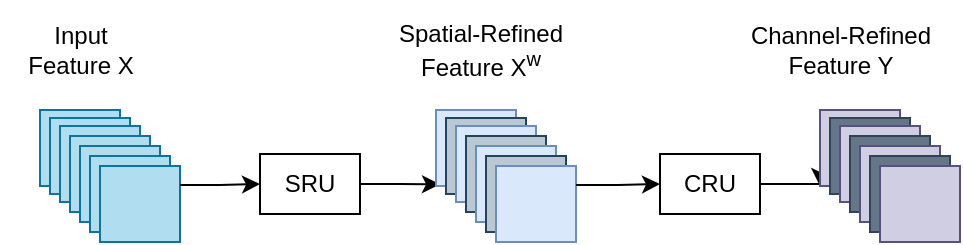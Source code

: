 <mxfile version="22.0.4" type="github">
  <diagram name="第 1 页" id="dPEF6ZXibk5AAm-VxSXz">
    <mxGraphModel dx="1145" dy="646" grid="1" gridSize="10" guides="1" tooltips="1" connect="1" arrows="1" fold="1" page="1" pageScale="1" pageWidth="827" pageHeight="1169" math="0" shadow="0">
      <root>
        <mxCell id="0" />
        <mxCell id="1" parent="0" />
        <mxCell id="jbyKAua8zMZjnr2aoyAC-93" style="edgeStyle=orthogonalEdgeStyle;rounded=0;orthogonalLoop=1;jettySize=auto;html=1;exitX=1;exitY=0.5;exitDx=0;exitDy=0;" edge="1" parent="1" source="jbyKAua8zMZjnr2aoyAC-1">
          <mxGeometry relative="1" as="geometry">
            <mxPoint x="310" y="447.143" as="targetPoint" />
          </mxGeometry>
        </mxCell>
        <mxCell id="jbyKAua8zMZjnr2aoyAC-1" value="SRU" style="rounded=0;whiteSpace=wrap;html=1;" vertex="1" parent="1">
          <mxGeometry x="220" y="432" width="50" height="30" as="geometry" />
        </mxCell>
        <mxCell id="jbyKAua8zMZjnr2aoyAC-85" style="edgeStyle=orthogonalEdgeStyle;rounded=0;orthogonalLoop=1;jettySize=auto;html=1;exitX=1;exitY=0.5;exitDx=0;exitDy=0;entryX=0;entryY=1;entryDx=0;entryDy=0;" edge="1" parent="1" source="jbyKAua8zMZjnr2aoyAC-2" target="jbyKAua8zMZjnr2aoyAC-68">
          <mxGeometry relative="1" as="geometry" />
        </mxCell>
        <mxCell id="jbyKAua8zMZjnr2aoyAC-2" value="CRU" style="rounded=0;whiteSpace=wrap;html=1;rotation=0;" vertex="1" parent="1">
          <mxGeometry x="420" y="432" width="50" height="30" as="geometry" />
        </mxCell>
        <mxCell id="jbyKAua8zMZjnr2aoyAC-53" value="" style="group;rotation=0;" vertex="1" connectable="0" parent="1">
          <mxGeometry x="308" y="410" width="70" height="66" as="geometry" />
        </mxCell>
        <mxCell id="jbyKAua8zMZjnr2aoyAC-46" value="" style="rounded=0;whiteSpace=wrap;html=1;fillColor=#dae8fc;strokeColor=#6c8ebf;" vertex="1" parent="jbyKAua8zMZjnr2aoyAC-53">
          <mxGeometry width="40" height="38" as="geometry" />
        </mxCell>
        <mxCell id="jbyKAua8zMZjnr2aoyAC-47" value="" style="rounded=0;whiteSpace=wrap;html=1;rotation=0;fillColor=#bac8d3;strokeColor=#23445d;" vertex="1" parent="jbyKAua8zMZjnr2aoyAC-53">
          <mxGeometry x="5" y="4" width="40" height="38" as="geometry" />
        </mxCell>
        <mxCell id="jbyKAua8zMZjnr2aoyAC-48" value="" style="rounded=0;whiteSpace=wrap;html=1;rotation=0;fillColor=#dae8fc;strokeColor=#6c8ebf;" vertex="1" parent="jbyKAua8zMZjnr2aoyAC-53">
          <mxGeometry x="10" y="8" width="40" height="38" as="geometry" />
        </mxCell>
        <mxCell id="jbyKAua8zMZjnr2aoyAC-49" value="" style="rounded=0;whiteSpace=wrap;html=1;rotation=0;fillColor=#bac8d3;strokeColor=#23445d;" vertex="1" parent="jbyKAua8zMZjnr2aoyAC-53">
          <mxGeometry x="15" y="13" width="40" height="38" as="geometry" />
        </mxCell>
        <mxCell id="jbyKAua8zMZjnr2aoyAC-50" value="" style="rounded=0;whiteSpace=wrap;html=1;rotation=0;fillColor=#dae8fc;strokeColor=#6c8ebf;" vertex="1" parent="jbyKAua8zMZjnr2aoyAC-53">
          <mxGeometry x="20" y="18" width="40" height="38" as="geometry" />
        </mxCell>
        <mxCell id="jbyKAua8zMZjnr2aoyAC-51" value="" style="rounded=0;whiteSpace=wrap;html=1;rotation=0;fillColor=#bac8d3;strokeColor=#23445d;" vertex="1" parent="jbyKAua8zMZjnr2aoyAC-53">
          <mxGeometry x="25" y="23" width="40" height="38" as="geometry" />
        </mxCell>
        <mxCell id="jbyKAua8zMZjnr2aoyAC-52" value="" style="rounded=0;whiteSpace=wrap;html=1;rotation=0;fillColor=#dae8fc;strokeColor=#6c8ebf;" vertex="1" parent="jbyKAua8zMZjnr2aoyAC-53">
          <mxGeometry x="30" y="28" width="40" height="38" as="geometry" />
        </mxCell>
        <mxCell id="jbyKAua8zMZjnr2aoyAC-55" value="" style="group;fillColor=none;" vertex="1" connectable="0" parent="1">
          <mxGeometry x="110" y="410" width="70" height="66" as="geometry" />
        </mxCell>
        <mxCell id="jbyKAua8zMZjnr2aoyAC-56" value="" style="rounded=0;whiteSpace=wrap;html=1;fillColor=#b1ddf0;strokeColor=#10739e;" vertex="1" parent="jbyKAua8zMZjnr2aoyAC-55">
          <mxGeometry width="40" height="38" as="geometry" />
        </mxCell>
        <mxCell id="jbyKAua8zMZjnr2aoyAC-57" value="" style="rounded=0;whiteSpace=wrap;html=1;rotation=0;fillColor=#b1ddf0;strokeColor=#10739e;" vertex="1" parent="jbyKAua8zMZjnr2aoyAC-55">
          <mxGeometry x="5" y="4" width="40" height="38" as="geometry" />
        </mxCell>
        <mxCell id="jbyKAua8zMZjnr2aoyAC-58" value="" style="rounded=0;whiteSpace=wrap;html=1;rotation=0;fillColor=#b1ddf0;strokeColor=#10739e;" vertex="1" parent="jbyKAua8zMZjnr2aoyAC-55">
          <mxGeometry x="10" y="8" width="40" height="38" as="geometry" />
        </mxCell>
        <mxCell id="jbyKAua8zMZjnr2aoyAC-59" value="" style="rounded=0;whiteSpace=wrap;html=1;rotation=0;fillColor=#b1ddf0;strokeColor=#10739e;" vertex="1" parent="jbyKAua8zMZjnr2aoyAC-55">
          <mxGeometry x="15" y="13" width="40" height="38" as="geometry" />
        </mxCell>
        <mxCell id="jbyKAua8zMZjnr2aoyAC-60" value="" style="rounded=0;whiteSpace=wrap;html=1;rotation=0;fillColor=#b1ddf0;strokeColor=#10739e;" vertex="1" parent="jbyKAua8zMZjnr2aoyAC-55">
          <mxGeometry x="20" y="18" width="40" height="38" as="geometry" />
        </mxCell>
        <mxCell id="jbyKAua8zMZjnr2aoyAC-61" value="" style="rounded=0;whiteSpace=wrap;html=1;rotation=0;fillColor=#b1ddf0;strokeColor=#10739e;" vertex="1" parent="jbyKAua8zMZjnr2aoyAC-55">
          <mxGeometry x="25" y="23" width="40" height="38" as="geometry" />
        </mxCell>
        <mxCell id="jbyKAua8zMZjnr2aoyAC-62" value="" style="rounded=0;whiteSpace=wrap;html=1;rotation=0;fillColor=#b1ddf0;strokeColor=#10739e;" vertex="1" parent="jbyKAua8zMZjnr2aoyAC-55">
          <mxGeometry x="30" y="28" width="40" height="38" as="geometry" />
        </mxCell>
        <mxCell id="jbyKAua8zMZjnr2aoyAC-67" value="" style="group" vertex="1" connectable="0" parent="1">
          <mxGeometry x="500" y="410" width="70" height="66" as="geometry" />
        </mxCell>
        <mxCell id="jbyKAua8zMZjnr2aoyAC-68" value="" style="rounded=0;whiteSpace=wrap;html=1;fillColor=#d0cee2;strokeColor=#56517e;" vertex="1" parent="jbyKAua8zMZjnr2aoyAC-67">
          <mxGeometry width="40" height="38" as="geometry" />
        </mxCell>
        <mxCell id="jbyKAua8zMZjnr2aoyAC-69" value="" style="rounded=0;whiteSpace=wrap;html=1;rotation=0;fillColor=#647687;strokeColor=#314354;fontColor=#ffffff;" vertex="1" parent="jbyKAua8zMZjnr2aoyAC-67">
          <mxGeometry x="5" y="4" width="40" height="38" as="geometry" />
        </mxCell>
        <mxCell id="jbyKAua8zMZjnr2aoyAC-70" value="" style="rounded=0;whiteSpace=wrap;html=1;rotation=0;fillColor=#d0cee2;strokeColor=#56517e;" vertex="1" parent="jbyKAua8zMZjnr2aoyAC-67">
          <mxGeometry x="10" y="8" width="40" height="38" as="geometry" />
        </mxCell>
        <mxCell id="jbyKAua8zMZjnr2aoyAC-71" value="" style="rounded=0;whiteSpace=wrap;html=1;rotation=0;fillColor=#647687;strokeColor=#314354;fontColor=#ffffff;" vertex="1" parent="jbyKAua8zMZjnr2aoyAC-67">
          <mxGeometry x="15" y="13" width="40" height="38" as="geometry" />
        </mxCell>
        <mxCell id="jbyKAua8zMZjnr2aoyAC-72" value="" style="rounded=0;whiteSpace=wrap;html=1;rotation=0;fillColor=#d0cee2;strokeColor=#56517e;" vertex="1" parent="jbyKAua8zMZjnr2aoyAC-67">
          <mxGeometry x="20" y="18" width="40" height="38" as="geometry" />
        </mxCell>
        <mxCell id="jbyKAua8zMZjnr2aoyAC-73" value="" style="rounded=0;whiteSpace=wrap;html=1;rotation=0;fillColor=#647687;strokeColor=#314354;fontColor=#ffffff;" vertex="1" parent="jbyKAua8zMZjnr2aoyAC-67">
          <mxGeometry x="25" y="23" width="40" height="38" as="geometry" />
        </mxCell>
        <mxCell id="jbyKAua8zMZjnr2aoyAC-74" value="" style="rounded=0;whiteSpace=wrap;html=1;rotation=0;fillColor=#d0cee2;strokeColor=#56517e;" vertex="1" parent="jbyKAua8zMZjnr2aoyAC-67">
          <mxGeometry x="30" y="28" width="40" height="38" as="geometry" />
        </mxCell>
        <mxCell id="jbyKAua8zMZjnr2aoyAC-83" style="edgeStyle=orthogonalEdgeStyle;rounded=0;orthogonalLoop=1;jettySize=auto;html=1;exitX=1;exitY=0.25;exitDx=0;exitDy=0;entryX=0;entryY=0.5;entryDx=0;entryDy=0;" edge="1" parent="1" source="jbyKAua8zMZjnr2aoyAC-52" target="jbyKAua8zMZjnr2aoyAC-2">
          <mxGeometry relative="1" as="geometry" />
        </mxCell>
        <mxCell id="jbyKAua8zMZjnr2aoyAC-87" style="edgeStyle=orthogonalEdgeStyle;rounded=0;orthogonalLoop=1;jettySize=auto;html=1;exitX=1;exitY=0.25;exitDx=0;exitDy=0;entryX=0;entryY=0.5;entryDx=0;entryDy=0;" edge="1" parent="1" source="jbyKAua8zMZjnr2aoyAC-62" target="jbyKAua8zMZjnr2aoyAC-1">
          <mxGeometry relative="1" as="geometry" />
        </mxCell>
        <mxCell id="jbyKAua8zMZjnr2aoyAC-89" value="Input&lt;br&gt;Feature X" style="text;html=1;align=center;verticalAlign=middle;resizable=0;points=[];autosize=1;strokeColor=none;fillColor=none;" vertex="1" parent="1">
          <mxGeometry x="90" y="360" width="80" height="40" as="geometry" />
        </mxCell>
        <mxCell id="jbyKAua8zMZjnr2aoyAC-90" value="Spatial-Refined&lt;br&gt;Feature X&lt;sup&gt;w&lt;/sup&gt;" style="text;html=1;align=center;verticalAlign=middle;resizable=0;points=[];autosize=1;strokeColor=none;fillColor=none;" vertex="1" parent="1">
          <mxGeometry x="275" y="355" width="110" height="50" as="geometry" />
        </mxCell>
        <mxCell id="jbyKAua8zMZjnr2aoyAC-91" value="Channel-Refined&lt;br&gt;Feature Y" style="text;html=1;align=center;verticalAlign=middle;resizable=0;points=[];autosize=1;strokeColor=none;fillColor=none;" vertex="1" parent="1">
          <mxGeometry x="455" y="360" width="110" height="40" as="geometry" />
        </mxCell>
      </root>
    </mxGraphModel>
  </diagram>
</mxfile>
